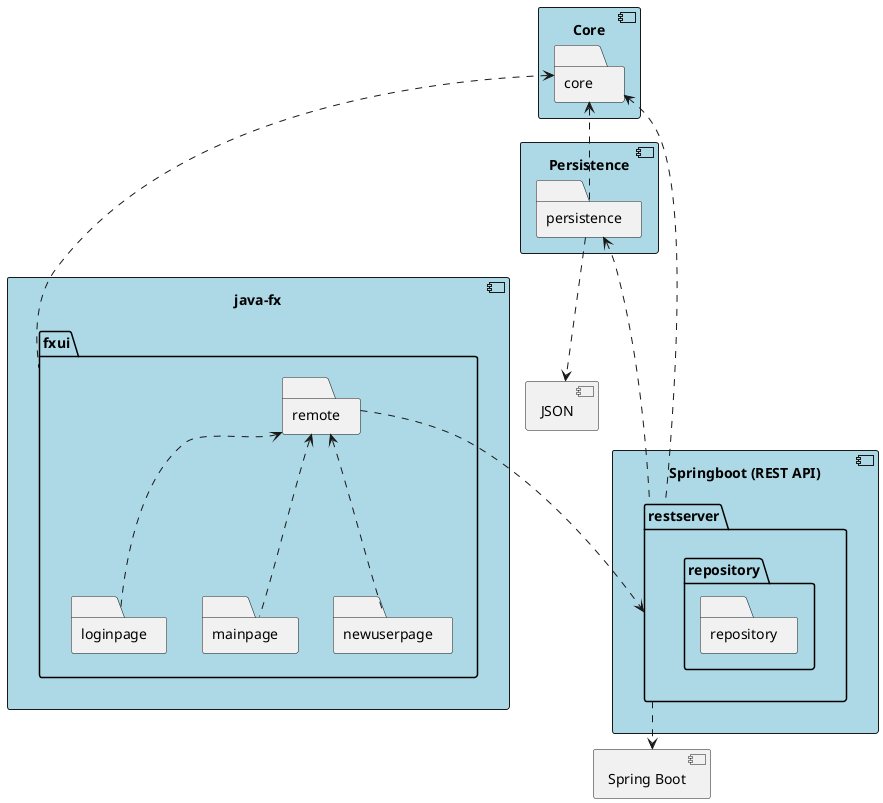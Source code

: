@startuml PackageDiagram

skinparam package{
    BackgroundColor lightblue
}

component "Core" {
    folder core{
    }
}

component "java-fx"{
  package "fxui"{
   folder loginpage{
    }
    folder mainpage{
    }
    folder newuserpage{
    }
    folder remote{
    }
  }
   
}

component "Persistence"{
  folder "persistence"{
  }
}

component "Springboot (REST API)"{
  folder restserver{
  folder repository{
  folder "repository"{
  }
  }
 
  }
}

component "JSON" {
}
component "Spring Boot" as springboot{
}

"core" <.. "fxui" 
"core" <.. "persistence" 
"core" <.. "restserver" 
"persistence" <... "restserver" 
"persistence" ..> "JSON"
"remote" ..> "restserver"
"restserver" ..> springboot
"remote" <.. "loginpage"
"remote" <.. "mainpage"
"remote" <.. "newuserpage"

@enduml

